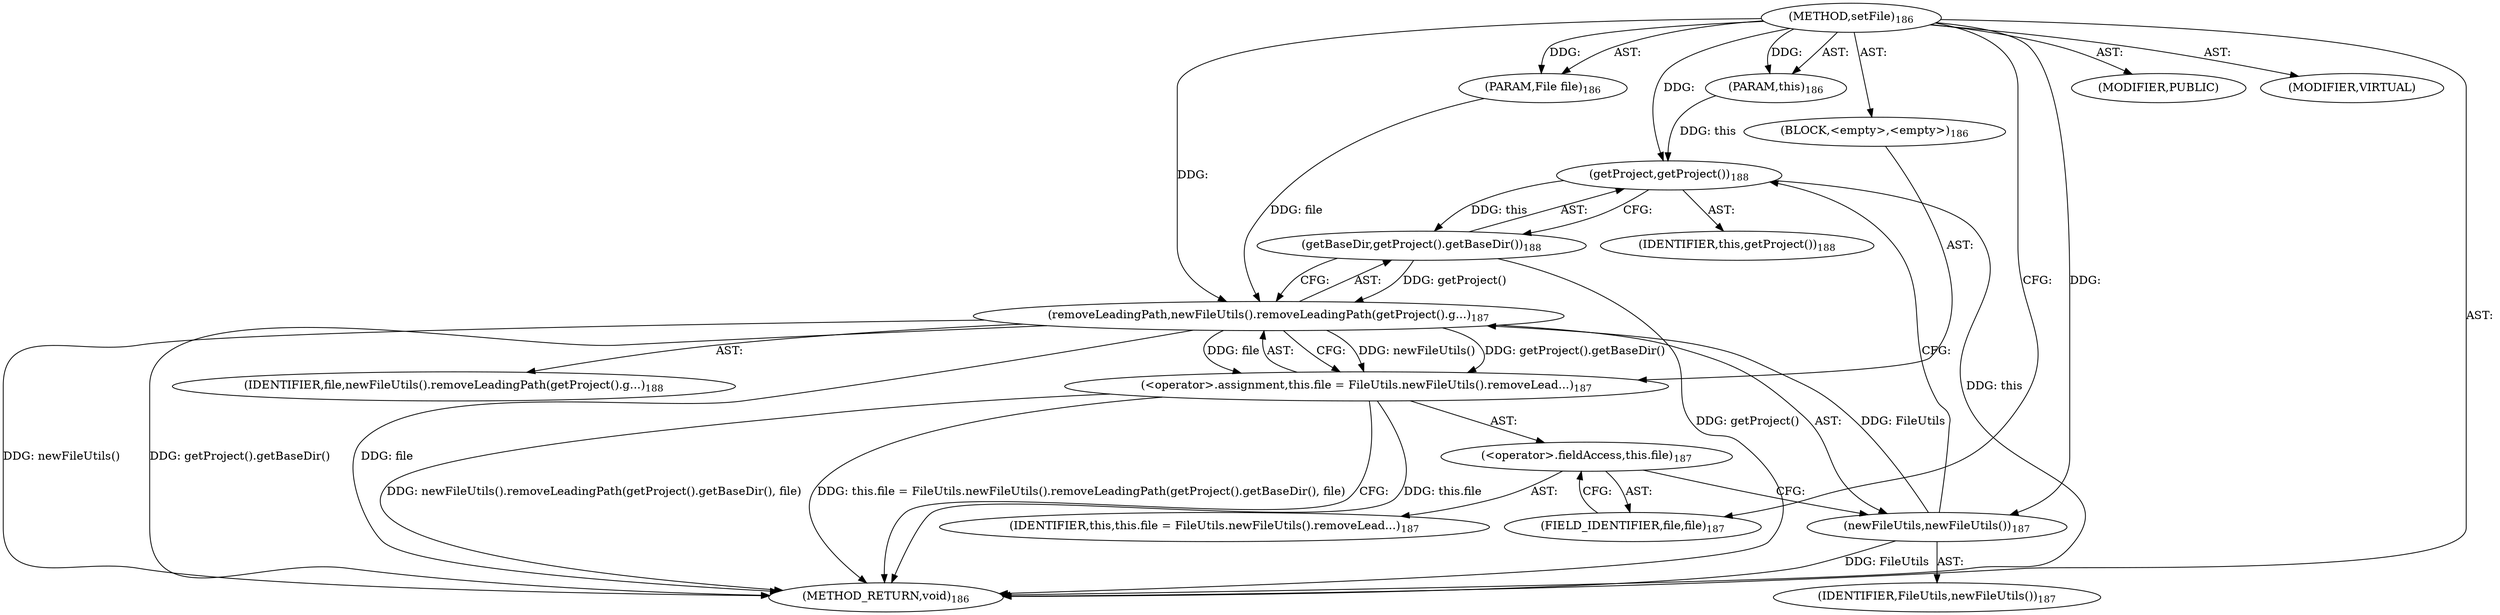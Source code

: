 digraph "setFile" {  
"111669149704" [label = <(METHOD,setFile)<SUB>186</SUB>> ]
"115964117000" [label = <(PARAM,this)<SUB>186</SUB>> ]
"115964117019" [label = <(PARAM,File file)<SUB>186</SUB>> ]
"25769803787" [label = <(BLOCK,&lt;empty&gt;,&lt;empty&gt;)<SUB>186</SUB>> ]
"30064771106" [label = <(&lt;operator&gt;.assignment,this.file = FileUtils.newFileUtils().removeLead...)<SUB>187</SUB>> ]
"30064771107" [label = <(&lt;operator&gt;.fieldAccess,this.file)<SUB>187</SUB>> ]
"68719476750" [label = <(IDENTIFIER,this,this.file = FileUtils.newFileUtils().removeLead...)<SUB>187</SUB>> ]
"55834574859" [label = <(FIELD_IDENTIFIER,file,file)<SUB>187</SUB>> ]
"30064771108" [label = <(removeLeadingPath,newFileUtils().removeLeadingPath(getProject().g...)<SUB>187</SUB>> ]
"30064771109" [label = <(newFileUtils,newFileUtils())<SUB>187</SUB>> ]
"68719476807" [label = <(IDENTIFIER,FileUtils,newFileUtils())<SUB>187</SUB>> ]
"30064771110" [label = <(getBaseDir,getProject().getBaseDir())<SUB>188</SUB>> ]
"30064771111" [label = <(getProject,getProject())<SUB>188</SUB>> ]
"68719476751" [label = <(IDENTIFIER,this,getProject())<SUB>188</SUB>> ]
"68719476808" [label = <(IDENTIFIER,file,newFileUtils().removeLeadingPath(getProject().g...)<SUB>188</SUB>> ]
"133143986203" [label = <(MODIFIER,PUBLIC)> ]
"133143986204" [label = <(MODIFIER,VIRTUAL)> ]
"128849018888" [label = <(METHOD_RETURN,void)<SUB>186</SUB>> ]
  "111669149704" -> "115964117000"  [ label = "AST: "] 
  "111669149704" -> "115964117019"  [ label = "AST: "] 
  "111669149704" -> "25769803787"  [ label = "AST: "] 
  "111669149704" -> "133143986203"  [ label = "AST: "] 
  "111669149704" -> "133143986204"  [ label = "AST: "] 
  "111669149704" -> "128849018888"  [ label = "AST: "] 
  "25769803787" -> "30064771106"  [ label = "AST: "] 
  "30064771106" -> "30064771107"  [ label = "AST: "] 
  "30064771106" -> "30064771108"  [ label = "AST: "] 
  "30064771107" -> "68719476750"  [ label = "AST: "] 
  "30064771107" -> "55834574859"  [ label = "AST: "] 
  "30064771108" -> "30064771109"  [ label = "AST: "] 
  "30064771108" -> "30064771110"  [ label = "AST: "] 
  "30064771108" -> "68719476808"  [ label = "AST: "] 
  "30064771109" -> "68719476807"  [ label = "AST: "] 
  "30064771110" -> "30064771111"  [ label = "AST: "] 
  "30064771111" -> "68719476751"  [ label = "AST: "] 
  "30064771106" -> "128849018888"  [ label = "CFG: "] 
  "30064771107" -> "30064771109"  [ label = "CFG: "] 
  "30064771108" -> "30064771106"  [ label = "CFG: "] 
  "55834574859" -> "30064771107"  [ label = "CFG: "] 
  "30064771109" -> "30064771111"  [ label = "CFG: "] 
  "30064771110" -> "30064771108"  [ label = "CFG: "] 
  "30064771111" -> "30064771110"  [ label = "CFG: "] 
  "111669149704" -> "55834574859"  [ label = "CFG: "] 
  "30064771106" -> "128849018888"  [ label = "DDG: this.file"] 
  "30064771108" -> "128849018888"  [ label = "DDG: newFileUtils()"] 
  "30064771111" -> "128849018888"  [ label = "DDG: this"] 
  "30064771110" -> "128849018888"  [ label = "DDG: getProject()"] 
  "30064771108" -> "128849018888"  [ label = "DDG: getProject().getBaseDir()"] 
  "30064771108" -> "128849018888"  [ label = "DDG: file"] 
  "30064771106" -> "128849018888"  [ label = "DDG: newFileUtils().removeLeadingPath(getProject().getBaseDir(), file)"] 
  "30064771106" -> "128849018888"  [ label = "DDG: this.file = FileUtils.newFileUtils().removeLeadingPath(getProject().getBaseDir(), file)"] 
  "30064771109" -> "128849018888"  [ label = "DDG: FileUtils"] 
  "111669149704" -> "115964117000"  [ label = "DDG: "] 
  "111669149704" -> "115964117019"  [ label = "DDG: "] 
  "30064771108" -> "30064771106"  [ label = "DDG: newFileUtils()"] 
  "30064771108" -> "30064771106"  [ label = "DDG: getProject().getBaseDir()"] 
  "30064771108" -> "30064771106"  [ label = "DDG: file"] 
  "30064771109" -> "30064771108"  [ label = "DDG: FileUtils"] 
  "30064771110" -> "30064771108"  [ label = "DDG: getProject()"] 
  "115964117019" -> "30064771108"  [ label = "DDG: file"] 
  "111669149704" -> "30064771108"  [ label = "DDG: "] 
  "111669149704" -> "30064771109"  [ label = "DDG: "] 
  "30064771111" -> "30064771110"  [ label = "DDG: this"] 
  "115964117000" -> "30064771111"  [ label = "DDG: this"] 
  "111669149704" -> "30064771111"  [ label = "DDG: "] 
}
